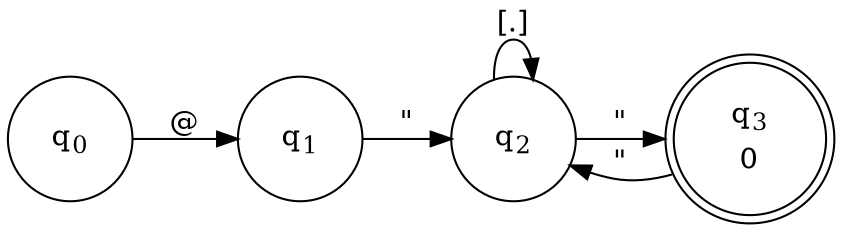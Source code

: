 digraph FFA {
rankdir=LR
node [shape=circle]
q0->q1 [label="@"]
q1->q2 [label="\""]
q2->q2 [label="[.]"]
q2->q3 [label="\""]
q3->q2 [label="\""]
q0 [label=<<TABLE BORDER="0"><TR><TD>q<SUB>0</SUB></TD></TR></TABLE>>]
q1 [label=<<TABLE BORDER="0"><TR><TD>q<SUB>1</SUB></TD></TR></TABLE>>]
q2 [label=<<TABLE BORDER="0"><TR><TD>q<SUB>2</SUB></TD></TR></TABLE>>]
q3 [label=<<TABLE BORDER="0"><TR><TD>q<SUB>3</SUB></TD></TR><TR><TD>0</TD></TR></TABLE>>,shape=doublecircle]
q3,q3 [shape=doublecircle]
}
